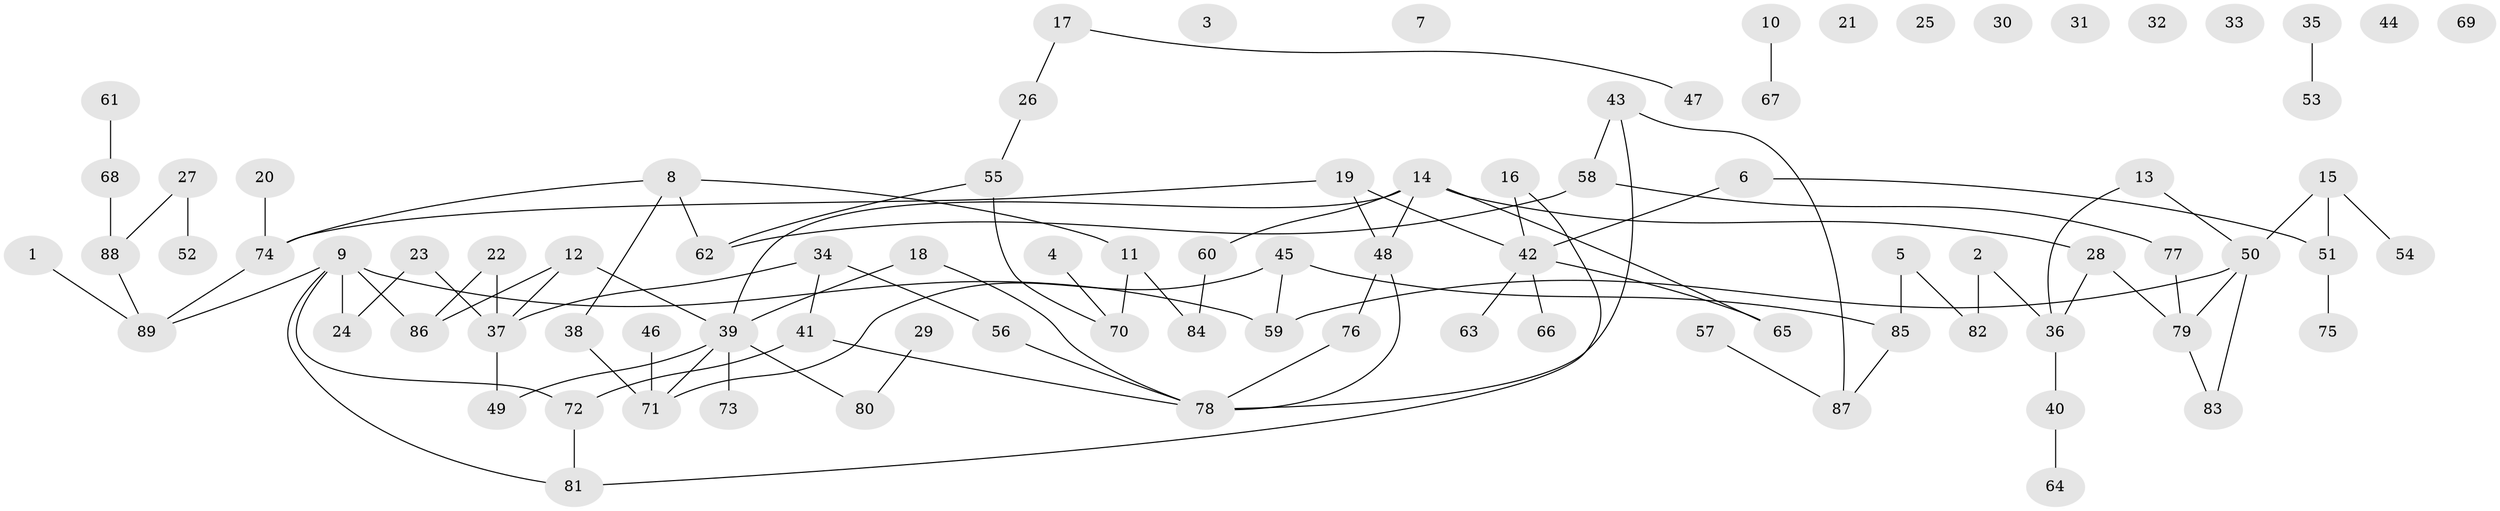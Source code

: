 // coarse degree distribution, {3: 0.15254237288135594, 2: 0.1864406779661017, 0: 0.2033898305084746, 1: 0.2033898305084746, 4: 0.13559322033898305, 6: 0.03389830508474576, 5: 0.03389830508474576, 7: 0.03389830508474576, 9: 0.01694915254237288}
// Generated by graph-tools (version 1.1) at 2025/41/03/06/25 10:41:24]
// undirected, 89 vertices, 100 edges
graph export_dot {
graph [start="1"]
  node [color=gray90,style=filled];
  1;
  2;
  3;
  4;
  5;
  6;
  7;
  8;
  9;
  10;
  11;
  12;
  13;
  14;
  15;
  16;
  17;
  18;
  19;
  20;
  21;
  22;
  23;
  24;
  25;
  26;
  27;
  28;
  29;
  30;
  31;
  32;
  33;
  34;
  35;
  36;
  37;
  38;
  39;
  40;
  41;
  42;
  43;
  44;
  45;
  46;
  47;
  48;
  49;
  50;
  51;
  52;
  53;
  54;
  55;
  56;
  57;
  58;
  59;
  60;
  61;
  62;
  63;
  64;
  65;
  66;
  67;
  68;
  69;
  70;
  71;
  72;
  73;
  74;
  75;
  76;
  77;
  78;
  79;
  80;
  81;
  82;
  83;
  84;
  85;
  86;
  87;
  88;
  89;
  1 -- 89;
  2 -- 36;
  2 -- 82;
  4 -- 70;
  5 -- 82;
  5 -- 85;
  6 -- 42;
  6 -- 51;
  8 -- 11;
  8 -- 38;
  8 -- 62;
  8 -- 74;
  9 -- 24;
  9 -- 59;
  9 -- 72;
  9 -- 81;
  9 -- 86;
  9 -- 89;
  10 -- 67;
  11 -- 70;
  11 -- 84;
  12 -- 37;
  12 -- 39;
  12 -- 86;
  13 -- 36;
  13 -- 50;
  14 -- 28;
  14 -- 39;
  14 -- 48;
  14 -- 60;
  14 -- 65;
  15 -- 50;
  15 -- 51;
  15 -- 54;
  16 -- 42;
  16 -- 81;
  17 -- 26;
  17 -- 47;
  18 -- 39;
  18 -- 78;
  19 -- 42;
  19 -- 48;
  19 -- 74;
  20 -- 74;
  22 -- 37;
  22 -- 86;
  23 -- 24;
  23 -- 37;
  26 -- 55;
  27 -- 52;
  27 -- 88;
  28 -- 36;
  28 -- 79;
  29 -- 80;
  34 -- 37;
  34 -- 41;
  34 -- 56;
  35 -- 53;
  36 -- 40;
  37 -- 49;
  38 -- 71;
  39 -- 49;
  39 -- 71;
  39 -- 73;
  39 -- 80;
  40 -- 64;
  41 -- 72;
  41 -- 78;
  42 -- 63;
  42 -- 65;
  42 -- 66;
  43 -- 58;
  43 -- 78;
  43 -- 87;
  45 -- 59;
  45 -- 71;
  45 -- 85;
  46 -- 71;
  48 -- 76;
  48 -- 78;
  50 -- 59;
  50 -- 79;
  50 -- 83;
  51 -- 75;
  55 -- 62;
  55 -- 70;
  56 -- 78;
  57 -- 87;
  58 -- 62;
  58 -- 77;
  60 -- 84;
  61 -- 68;
  68 -- 88;
  72 -- 81;
  74 -- 89;
  76 -- 78;
  77 -- 79;
  79 -- 83;
  85 -- 87;
  88 -- 89;
}
